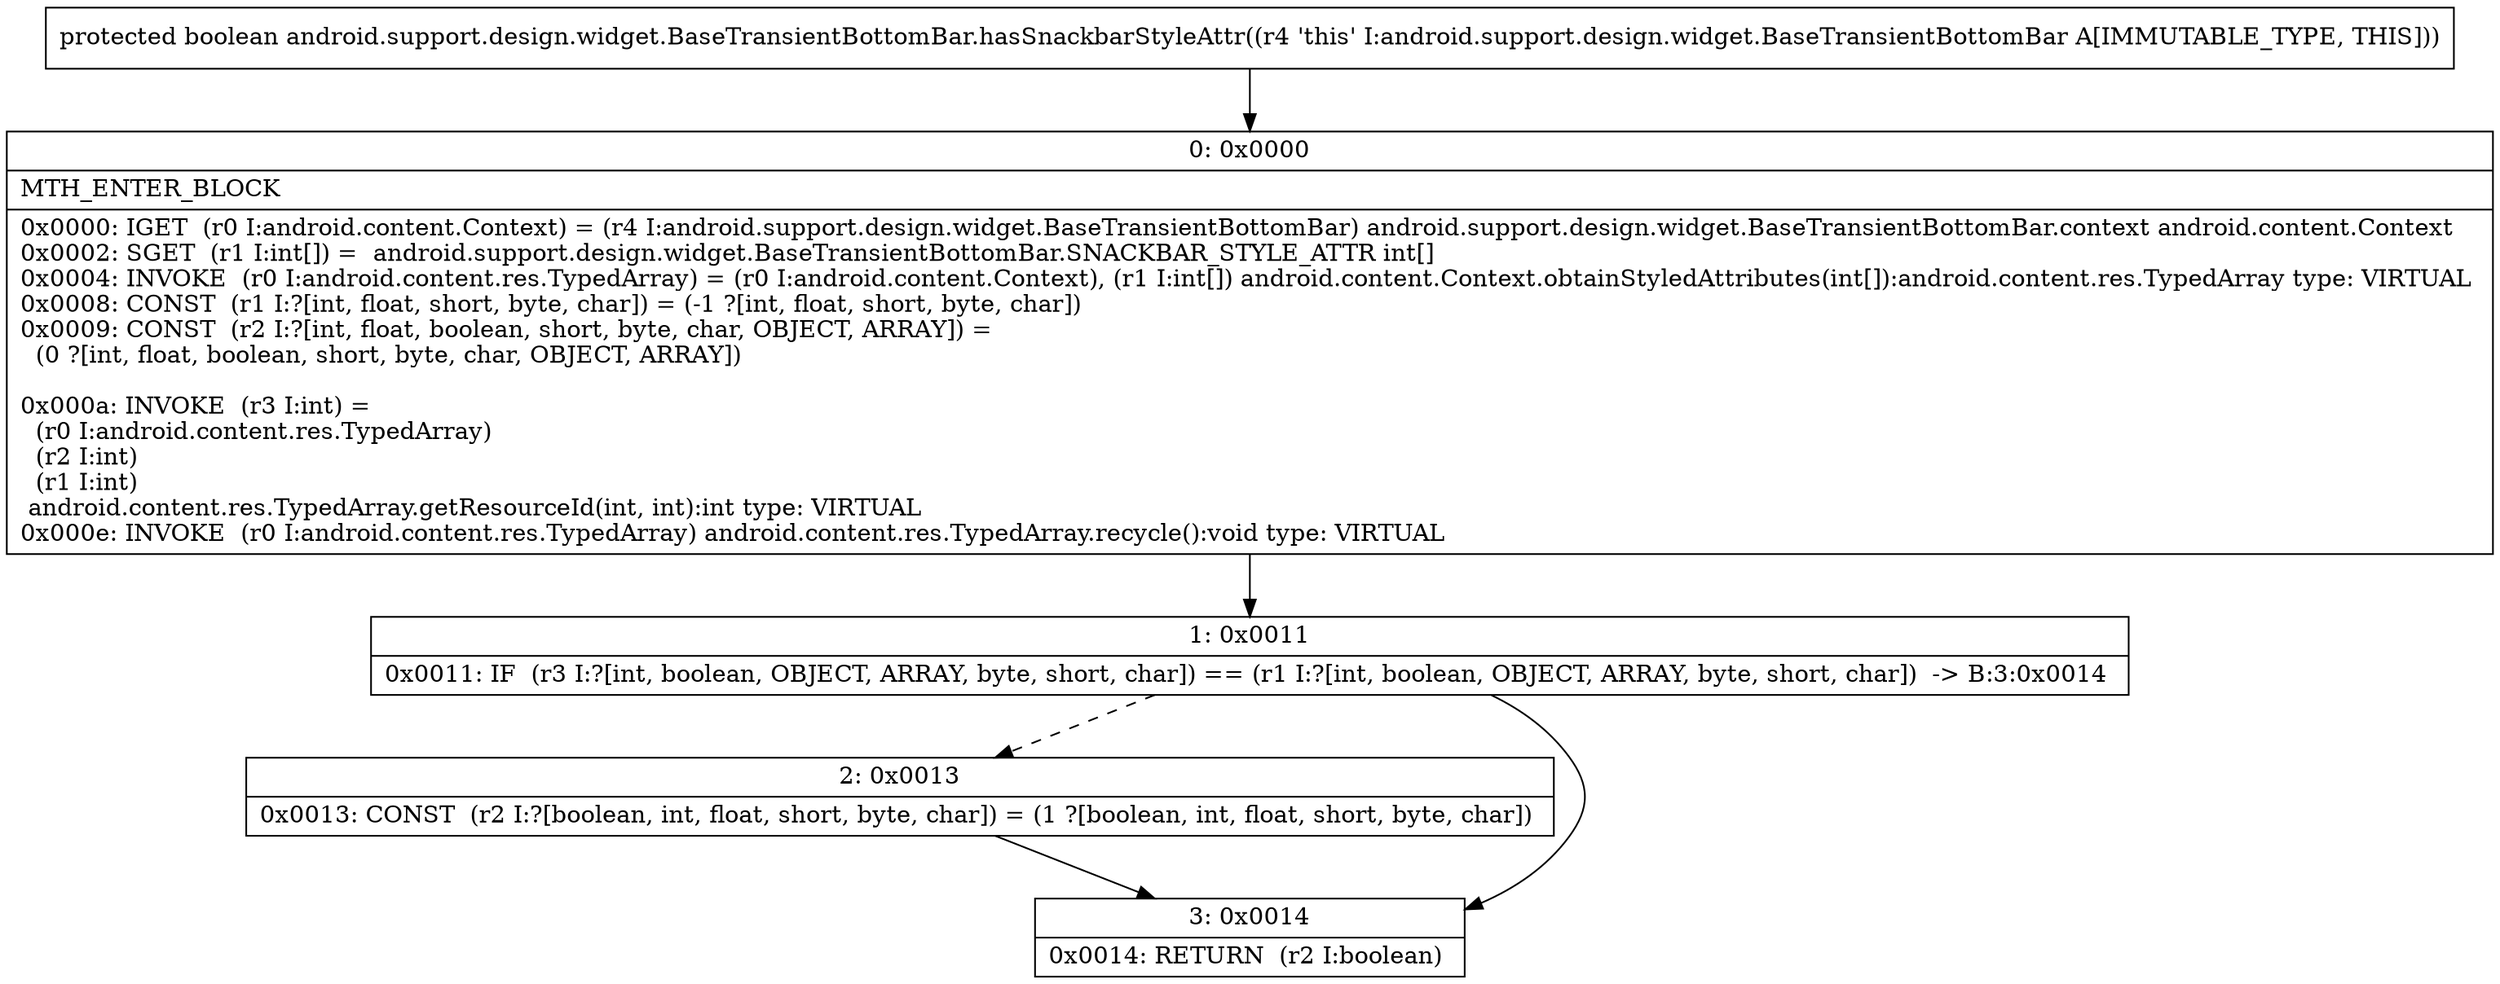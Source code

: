 digraph "CFG forandroid.support.design.widget.BaseTransientBottomBar.hasSnackbarStyleAttr()Z" {
Node_0 [shape=record,label="{0\:\ 0x0000|MTH_ENTER_BLOCK\l|0x0000: IGET  (r0 I:android.content.Context) = (r4 I:android.support.design.widget.BaseTransientBottomBar) android.support.design.widget.BaseTransientBottomBar.context android.content.Context \l0x0002: SGET  (r1 I:int[]) =  android.support.design.widget.BaseTransientBottomBar.SNACKBAR_STYLE_ATTR int[] \l0x0004: INVOKE  (r0 I:android.content.res.TypedArray) = (r0 I:android.content.Context), (r1 I:int[]) android.content.Context.obtainStyledAttributes(int[]):android.content.res.TypedArray type: VIRTUAL \l0x0008: CONST  (r1 I:?[int, float, short, byte, char]) = (\-1 ?[int, float, short, byte, char]) \l0x0009: CONST  (r2 I:?[int, float, boolean, short, byte, char, OBJECT, ARRAY]) = \l  (0 ?[int, float, boolean, short, byte, char, OBJECT, ARRAY])\l \l0x000a: INVOKE  (r3 I:int) = \l  (r0 I:android.content.res.TypedArray)\l  (r2 I:int)\l  (r1 I:int)\l android.content.res.TypedArray.getResourceId(int, int):int type: VIRTUAL \l0x000e: INVOKE  (r0 I:android.content.res.TypedArray) android.content.res.TypedArray.recycle():void type: VIRTUAL \l}"];
Node_1 [shape=record,label="{1\:\ 0x0011|0x0011: IF  (r3 I:?[int, boolean, OBJECT, ARRAY, byte, short, char]) == (r1 I:?[int, boolean, OBJECT, ARRAY, byte, short, char])  \-\> B:3:0x0014 \l}"];
Node_2 [shape=record,label="{2\:\ 0x0013|0x0013: CONST  (r2 I:?[boolean, int, float, short, byte, char]) = (1 ?[boolean, int, float, short, byte, char]) \l}"];
Node_3 [shape=record,label="{3\:\ 0x0014|0x0014: RETURN  (r2 I:boolean) \l}"];
MethodNode[shape=record,label="{protected boolean android.support.design.widget.BaseTransientBottomBar.hasSnackbarStyleAttr((r4 'this' I:android.support.design.widget.BaseTransientBottomBar A[IMMUTABLE_TYPE, THIS])) }"];
MethodNode -> Node_0;
Node_0 -> Node_1;
Node_1 -> Node_2[style=dashed];
Node_1 -> Node_3;
Node_2 -> Node_3;
}

